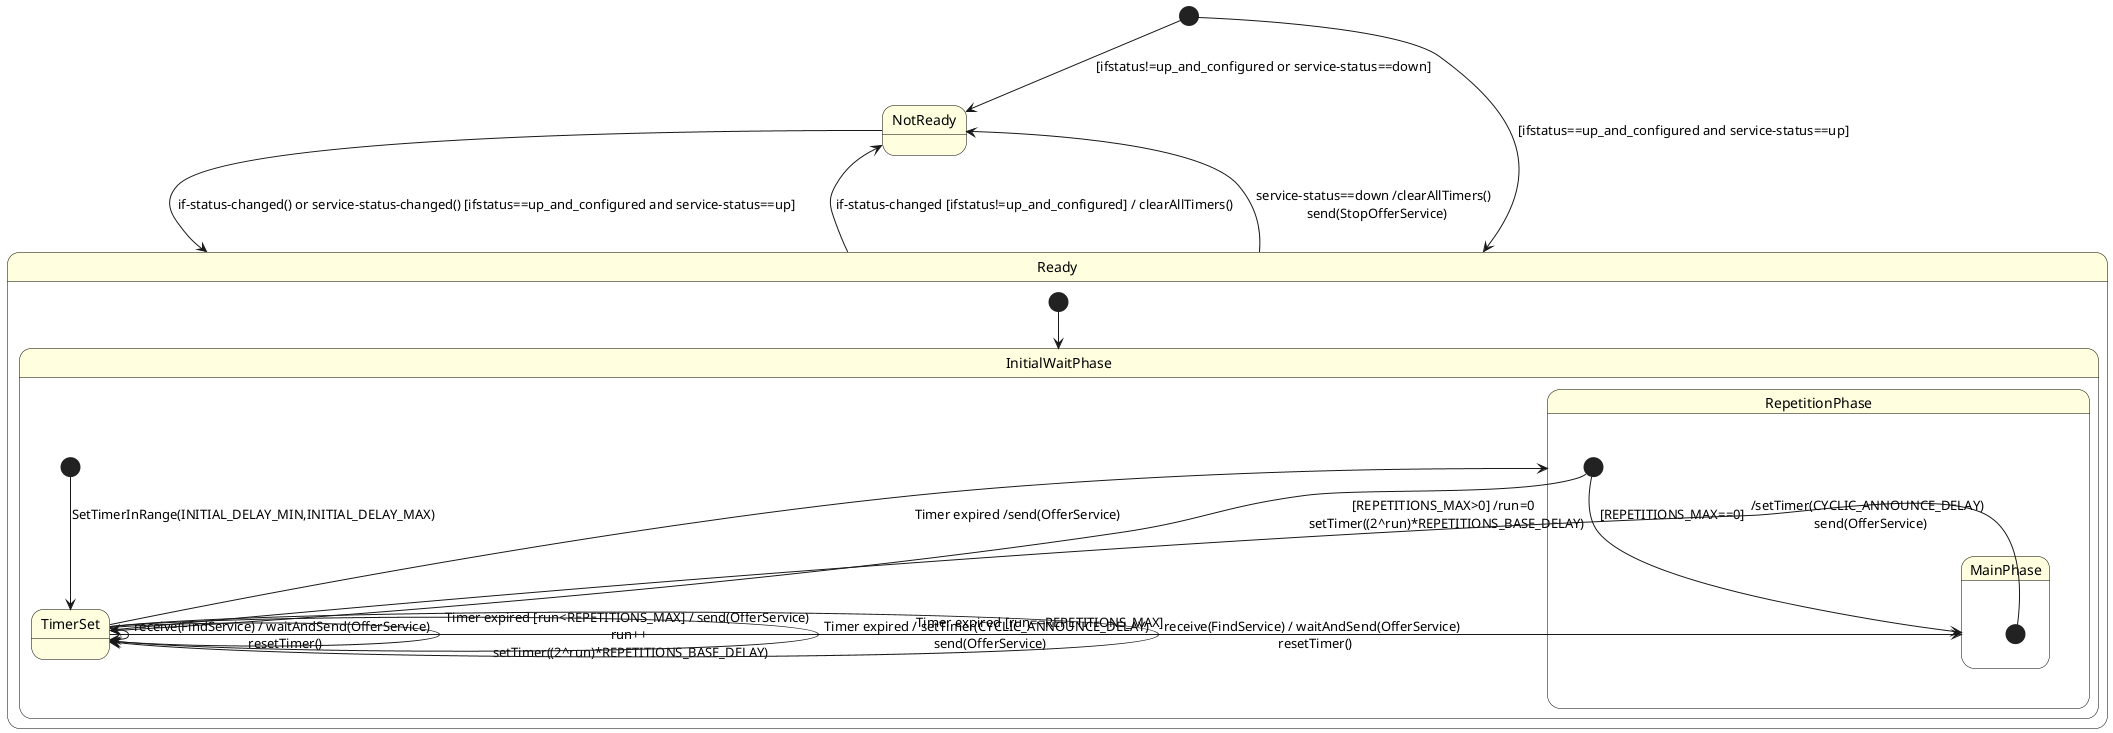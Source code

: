 @startuml
skinparam state {
  BackgroundColor LightYellow
  BorderColor Black
}

[*] --> NotReady : [ifstatus!=up_and_configured or service-status==down]
[*] --> Ready : [ifstatus==up_and_configured and service-status==up]

state NotReady
NotReady --> Ready : if-status-changed() or service-status-changed() [ifstatus==up_and_configured and service-status==up]

Ready --> NotReady : if-status-changed [ifstatus!=up_and_configured] / clearAllTimers()
Ready --> NotReady : service-status==down /clearAllTimers() \n send(StopOfferService)

state Ready {
  [*] --> InitialWaitPhase

  state InitialWaitPhase {
    [*] --> TimerSet: SetTimerInRange(INITIAL_DELAY_MIN,INITIAL_DELAY_MAX)
    TimerSet --> RepetitionPhase : Timer expired /send(OfferService)
  }

  state RepetitionPhase {
    [*] --> TimerSet :  [REPETITIONS_MAX>0] /run=0 \n setTimer((2^run)*REPETITIONS_BASE_DELAY)
    TimerSet --> TimerSet : receive(FindService) / waitAndSend(OfferService) \n resetTimer()
    TimerSet --> TimerSet : Timer expired [run<REPETITIONS_MAX] / send(OfferService) \n run++ \n setTimer((2^run)*REPETITIONS_BASE_DELAY)
    TimerSet --> MainPhase : Timer expired [run==REPETITIONS_MAX]
    [*] --> MainPhase : [REPETITIONS_MAX==0]
  }

  state MainPhase {
    [*] --> TimerSet : /setTimer(CYCLIC_ANNOUNCE_DELAY) \n send(OfferService)
    TimerSet --> TimerSet : Timer expired / setTimer(CYCLIC_ANNOUNCE_DELAY) \n send(OfferService)
    TimerSet --> TimerSet : receive(FindService) / waitAndSend(OfferService) \n resetTimer()
  }
}

@enduml

